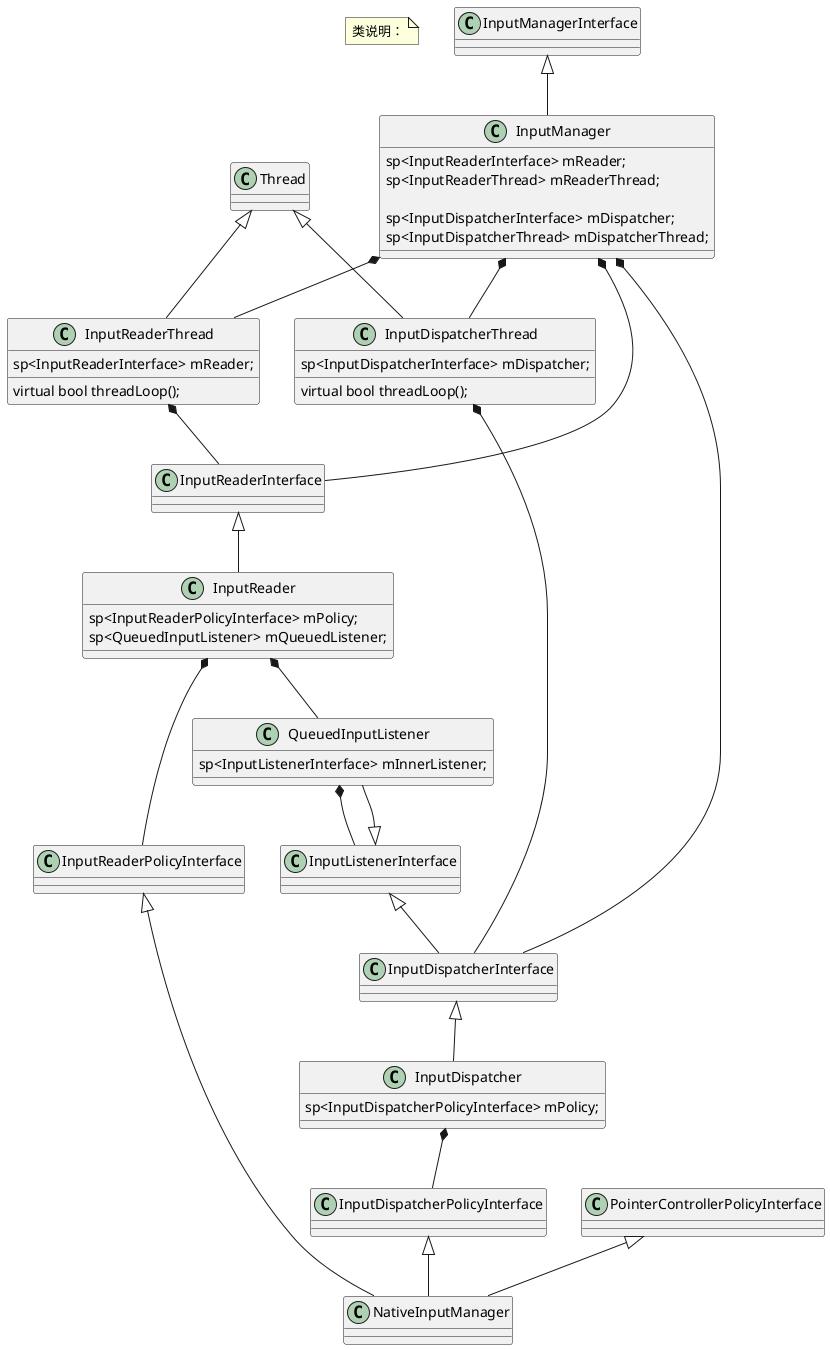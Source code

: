 @startuml

note as N1
类说明：
endnote

class InputReaderPolicyInterface {
}

class InputDispatcherPolicyInterface {
}

class PointerControllerPolicyInterface {
}

class NativeInputManager {
}
InputReaderPolicyInterface <|-- NativeInputManager
InputDispatcherPolicyInterface <|-- NativeInputManager
PointerControllerPolicyInterface <|-- NativeInputManager


class InputManagerInterface {
}

class InputManager {
    sp<InputReaderInterface> mReader;
    sp<InputReaderThread> mReaderThread;

    sp<InputDispatcherInterface> mDispatcher;
    sp<InputDispatcherThread> mDispatcherThread;
}

class InputReaderInterface {
}

class InputReader {
    sp<InputReaderPolicyInterface> mPolicy;
    sp<QueuedInputListener> mQueuedListener;
}

class InputListenerInterface {
}

class InputDispatcherInterface {
}

class InputDispatcher {
sp<InputDispatcherPolicyInterface> mPolicy;
}

class QueuedInputListener {
sp<InputListenerInterface> mInnerListener;
}

class Thread {
}
class InputReaderThread {
    sp<InputReaderInterface> mReader;
    virtual bool threadLoop();
}

class InputDispatcherThread {
sp<InputDispatcherInterface> mDispatcher;
virtual bool threadLoop();
}

InputManagerInterface <|-- InputManager

Thread <|-- InputReaderThread
Thread <|-- InputDispatcherThread

InputReaderThread *-- InputReaderInterface
InputDispatcherThread *-- InputDispatcherInterface

InputManager *-- InputReaderInterface
InputManager *-- InputDispatcherInterface
InputManager *-- InputReaderThread
InputManager *-- InputDispatcherThread

InputReaderInterface <|-- InputReader

InputListenerInterface <|-- InputDispatcherInterface
InputDispatcherInterface <|-- InputDispatcher
InputListenerInterface <|-- QueuedInputListener

QueuedInputListener *-- InputListenerInterface

InputDispatcher *-- InputDispatcherPolicyInterface

InputReader *-- InputReaderPolicyInterface
InputReader *-- QueuedInputListener

@enduml
